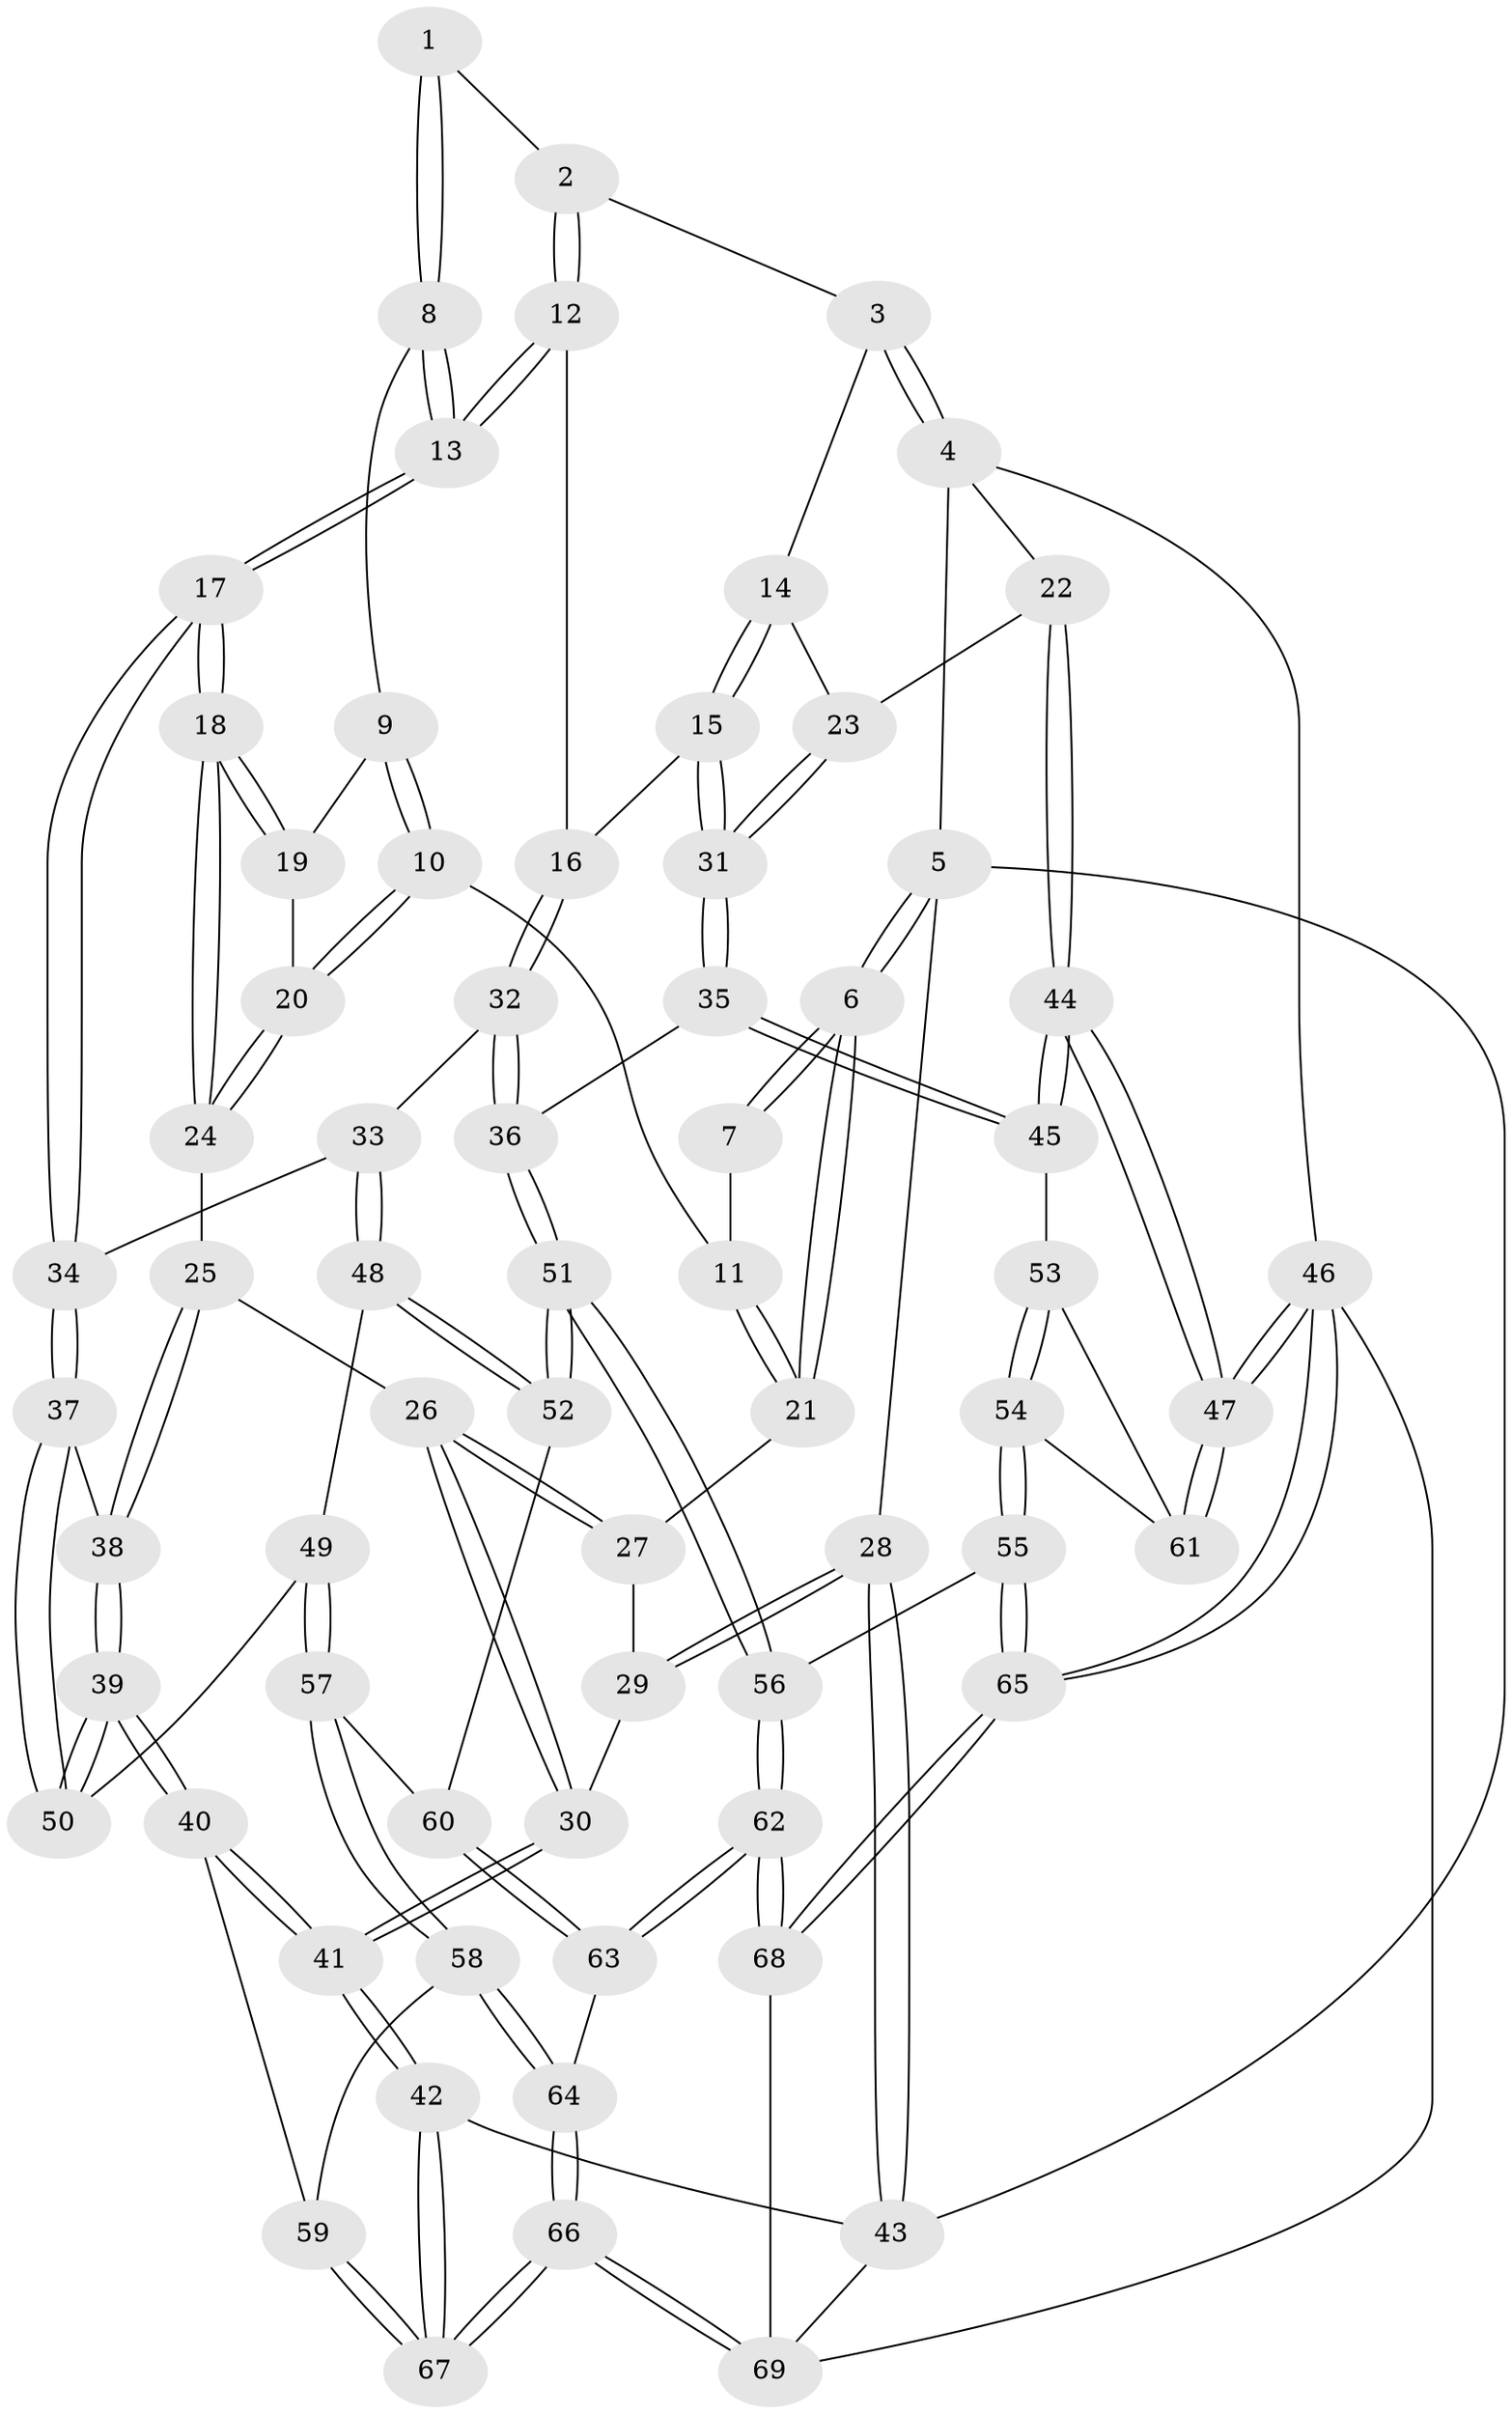 // Generated by graph-tools (version 1.1) at 2025/51/03/09/25 03:51:08]
// undirected, 69 vertices, 169 edges
graph export_dot {
graph [start="1"]
  node [color=gray90,style=filled];
  1 [pos="+0.40446920973351563+0"];
  2 [pos="+0.5390413343910142+0"];
  3 [pos="+0.8497091632571394+0"];
  4 [pos="+1+0"];
  5 [pos="+0+0"];
  6 [pos="+0+0"];
  7 [pos="+0.22641478200487583+0"];
  8 [pos="+0.3401516358069635+0.13110357400248468"];
  9 [pos="+0.33865043241584336+0.13239062524977294"];
  10 [pos="+0.23421026287679925+0.17544894249399812"];
  11 [pos="+0.2125348583617891+0.15194928080484865"];
  12 [pos="+0.5348096108077575+0.20044169714941823"];
  13 [pos="+0.45793677743147865+0.27621865508564697"];
  14 [pos="+0.776499353230643+0.14689077573315265"];
  15 [pos="+0.6967815583937579+0.26940186664001003"];
  16 [pos="+0.6844746658175815+0.2697626199543082"];
  17 [pos="+0.4270577319473758+0.3263625350417957"];
  18 [pos="+0.3838096887769424+0.30936156364408235"];
  19 [pos="+0.3230738054838793+0.1984870536353419"];
  20 [pos="+0.23731419810060392+0.18646070132684023"];
  21 [pos="+0.1108935644970028+0.17948540192921297"];
  22 [pos="+1+0"];
  23 [pos="+0.8816605109555206+0.25579025516665854"];
  24 [pos="+0.2434025931482609+0.2812900410111906"];
  25 [pos="+0.19924563776113952+0.3103787638672604"];
  26 [pos="+0.17955745587597174+0.31267736334743557"];
  27 [pos="+0.10582588981965385+0.20021245251368727"];
  28 [pos="+0+0.2367061428598858"];
  29 [pos="+0.04192021305937539+0.24540059862548366"];
  30 [pos="+0.1074710010595955+0.36576538717902624"];
  31 [pos="+0.842649332063026+0.4009188832624628"];
  32 [pos="+0.5929153919688374+0.4418161545454393"];
  33 [pos="+0.5289137664294306+0.44936677404192726"];
  34 [pos="+0.4331044141284568+0.3889035177441412"];
  35 [pos="+0.8847742098848257+0.5001365200975155"];
  36 [pos="+0.7918304722387712+0.5334332978530629"];
  37 [pos="+0.35713656867618016+0.46590296377736445"];
  38 [pos="+0.22924032482710918+0.37648730066670416"];
  39 [pos="+0.15816205334037664+0.5780120988106103"];
  40 [pos="+0.030433535311472745+0.6348086158653155"];
  41 [pos="+0+0.6562640422261078"];
  42 [pos="+0+0.6597404880768597"];
  43 [pos="+0+0.6622519168804368"];
  44 [pos="+1+0.5250253200986332"];
  45 [pos="+0.8932462850699321+0.5030176513207086"];
  46 [pos="+1+1"];
  47 [pos="+1+0.8895871076382073"];
  48 [pos="+0.5338133503603896+0.5767064104954286"];
  49 [pos="+0.41113380601431687+0.6417039057902401"];
  50 [pos="+0.3190477139819721+0.5297791830374534"];
  51 [pos="+0.6886235086034996+0.6458247887786533"];
  52 [pos="+0.6123529249369556+0.6439915748186154"];
  53 [pos="+0.854350540385119+0.692685425818369"];
  54 [pos="+0.8033790291577094+0.7898904474042704"];
  55 [pos="+0.7847859012538607+0.8057971055947655"];
  56 [pos="+0.712319940546051+0.7962037782456104"];
  57 [pos="+0.414468401185258+0.7210584709774329"];
  58 [pos="+0.39968218981126935+0.7518613836601024"];
  59 [pos="+0.3949791219367795+0.757161910740973"];
  60 [pos="+0.5515153841819987+0.7095579389582258"];
  61 [pos="+0.9010325351529824+0.7750903390444199"];
  62 [pos="+0.6738118204891651+0.8385953435290004"];
  63 [pos="+0.5806482082765851+0.8208532334767408"];
  64 [pos="+0.5711455480021271+0.8247476225255087"];
  65 [pos="+1+1"];
  66 [pos="+0.3577926012303927+1"];
  67 [pos="+0.33722329710941157+1"];
  68 [pos="+0.679698303767696+1"];
  69 [pos="+0.3616045947797729+1"];
  1 -- 2;
  1 -- 8;
  1 -- 8;
  2 -- 3;
  2 -- 12;
  2 -- 12;
  3 -- 4;
  3 -- 4;
  3 -- 14;
  4 -- 5;
  4 -- 22;
  4 -- 46;
  5 -- 6;
  5 -- 6;
  5 -- 28;
  5 -- 43;
  6 -- 7;
  6 -- 7;
  6 -- 21;
  6 -- 21;
  7 -- 11;
  8 -- 9;
  8 -- 13;
  8 -- 13;
  9 -- 10;
  9 -- 10;
  9 -- 19;
  10 -- 11;
  10 -- 20;
  10 -- 20;
  11 -- 21;
  11 -- 21;
  12 -- 13;
  12 -- 13;
  12 -- 16;
  13 -- 17;
  13 -- 17;
  14 -- 15;
  14 -- 15;
  14 -- 23;
  15 -- 16;
  15 -- 31;
  15 -- 31;
  16 -- 32;
  16 -- 32;
  17 -- 18;
  17 -- 18;
  17 -- 34;
  17 -- 34;
  18 -- 19;
  18 -- 19;
  18 -- 24;
  18 -- 24;
  19 -- 20;
  20 -- 24;
  20 -- 24;
  21 -- 27;
  22 -- 23;
  22 -- 44;
  22 -- 44;
  23 -- 31;
  23 -- 31;
  24 -- 25;
  25 -- 26;
  25 -- 38;
  25 -- 38;
  26 -- 27;
  26 -- 27;
  26 -- 30;
  26 -- 30;
  27 -- 29;
  28 -- 29;
  28 -- 29;
  28 -- 43;
  28 -- 43;
  29 -- 30;
  30 -- 41;
  30 -- 41;
  31 -- 35;
  31 -- 35;
  32 -- 33;
  32 -- 36;
  32 -- 36;
  33 -- 34;
  33 -- 48;
  33 -- 48;
  34 -- 37;
  34 -- 37;
  35 -- 36;
  35 -- 45;
  35 -- 45;
  36 -- 51;
  36 -- 51;
  37 -- 38;
  37 -- 50;
  37 -- 50;
  38 -- 39;
  38 -- 39;
  39 -- 40;
  39 -- 40;
  39 -- 50;
  39 -- 50;
  40 -- 41;
  40 -- 41;
  40 -- 59;
  41 -- 42;
  41 -- 42;
  42 -- 43;
  42 -- 67;
  42 -- 67;
  43 -- 69;
  44 -- 45;
  44 -- 45;
  44 -- 47;
  44 -- 47;
  45 -- 53;
  46 -- 47;
  46 -- 47;
  46 -- 65;
  46 -- 65;
  46 -- 69;
  47 -- 61;
  47 -- 61;
  48 -- 49;
  48 -- 52;
  48 -- 52;
  49 -- 50;
  49 -- 57;
  49 -- 57;
  51 -- 52;
  51 -- 52;
  51 -- 56;
  51 -- 56;
  52 -- 60;
  53 -- 54;
  53 -- 54;
  53 -- 61;
  54 -- 55;
  54 -- 55;
  54 -- 61;
  55 -- 56;
  55 -- 65;
  55 -- 65;
  56 -- 62;
  56 -- 62;
  57 -- 58;
  57 -- 58;
  57 -- 60;
  58 -- 59;
  58 -- 64;
  58 -- 64;
  59 -- 67;
  59 -- 67;
  60 -- 63;
  60 -- 63;
  62 -- 63;
  62 -- 63;
  62 -- 68;
  62 -- 68;
  63 -- 64;
  64 -- 66;
  64 -- 66;
  65 -- 68;
  65 -- 68;
  66 -- 67;
  66 -- 67;
  66 -- 69;
  66 -- 69;
  68 -- 69;
}
